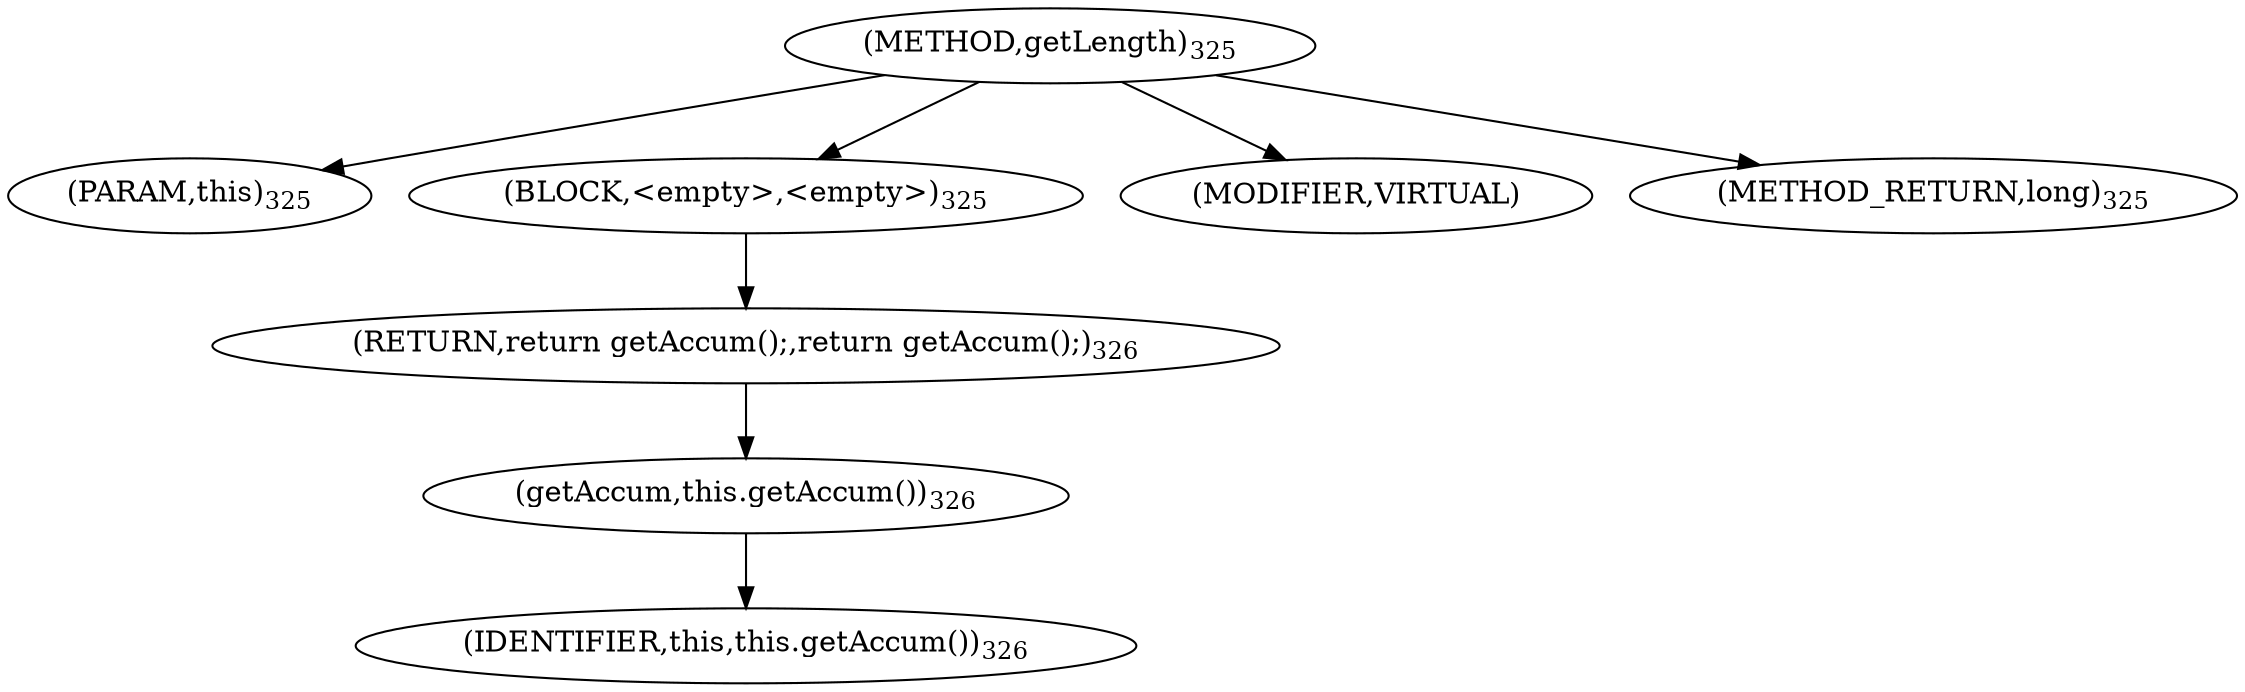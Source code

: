 digraph "getLength" {  
"912" [label = <(METHOD,getLength)<SUB>325</SUB>> ]
"111" [label = <(PARAM,this)<SUB>325</SUB>> ]
"913" [label = <(BLOCK,&lt;empty&gt;,&lt;empty&gt;)<SUB>325</SUB>> ]
"914" [label = <(RETURN,return getAccum();,return getAccum();)<SUB>326</SUB>> ]
"915" [label = <(getAccum,this.getAccum())<SUB>326</SUB>> ]
"110" [label = <(IDENTIFIER,this,this.getAccum())<SUB>326</SUB>> ]
"916" [label = <(MODIFIER,VIRTUAL)> ]
"917" [label = <(METHOD_RETURN,long)<SUB>325</SUB>> ]
  "912" -> "111" 
  "912" -> "913" 
  "912" -> "916" 
  "912" -> "917" 
  "913" -> "914" 
  "914" -> "915" 
  "915" -> "110" 
}
